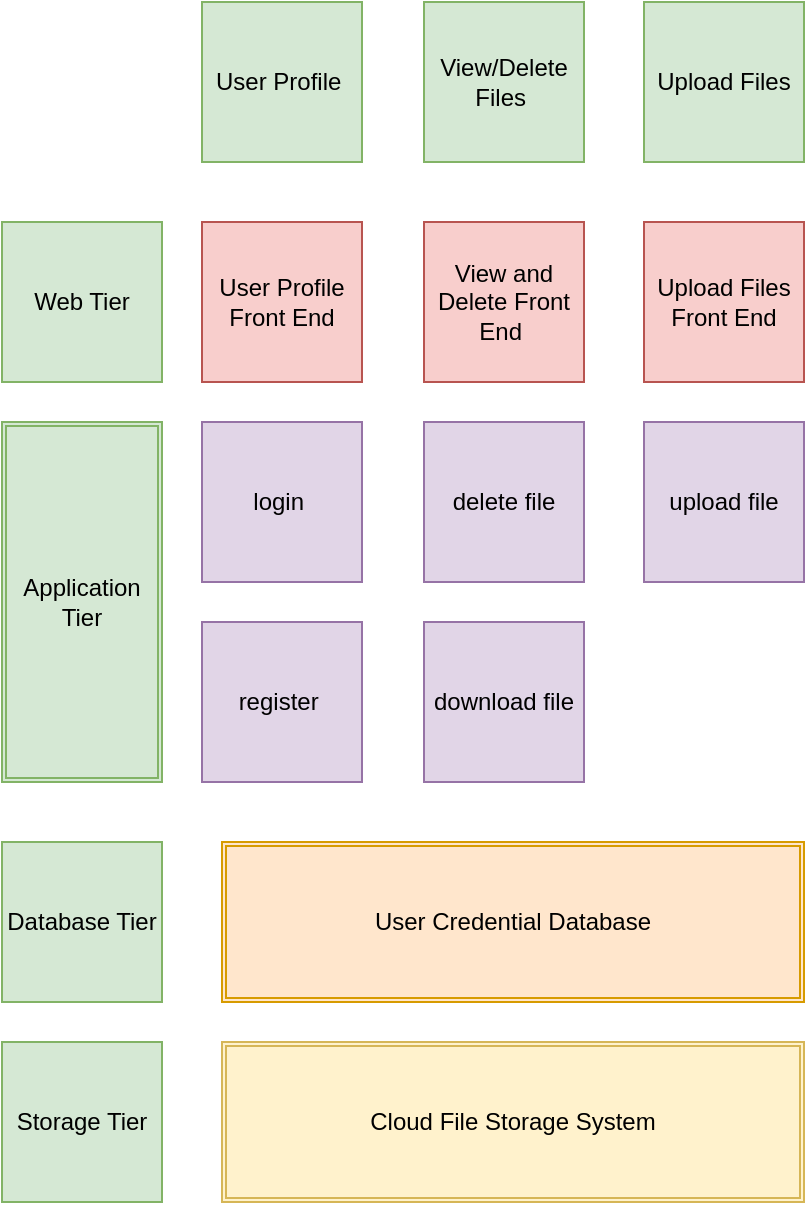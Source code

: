<mxfile version="20.5.3" type="device"><diagram id="C5RBs43oDa-KdzZeNtuy" name="Page-1"><mxGraphModel dx="1209" dy="1498" grid="1" gridSize="10" guides="1" tooltips="1" connect="1" arrows="1" fold="1" page="1" pageScale="1" pageWidth="1169" pageHeight="827" math="0" shadow="0"><root><mxCell id="WIyWlLk6GJQsqaUBKTNV-0"/><mxCell id="WIyWlLk6GJQsqaUBKTNV-1" parent="WIyWlLk6GJQsqaUBKTNV-0"/><mxCell id="4zJl9A9tdYKJErFBLPtg-14" value="User Profile&amp;nbsp;" style="whiteSpace=wrap;html=1;aspect=fixed;fillColor=#d5e8d4;strokeColor=#82b366;" parent="WIyWlLk6GJQsqaUBKTNV-1" vertex="1"><mxGeometry x="499" y="-140" width="80" height="80" as="geometry"/></mxCell><mxCell id="4zJl9A9tdYKJErFBLPtg-15" value="View/Delete Files&amp;nbsp;" style="whiteSpace=wrap;html=1;aspect=fixed;fillColor=#d5e8d4;strokeColor=#82b366;" parent="WIyWlLk6GJQsqaUBKTNV-1" vertex="1"><mxGeometry x="610" y="-140" width="80" height="80" as="geometry"/></mxCell><mxCell id="4zJl9A9tdYKJErFBLPtg-17" value="Web Tier" style="whiteSpace=wrap;html=1;aspect=fixed;fillColor=#d5e8d4;strokeColor=#82b366;" parent="WIyWlLk6GJQsqaUBKTNV-1" vertex="1"><mxGeometry x="399" y="-30" width="80" height="80" as="geometry"/></mxCell><mxCell id="4zJl9A9tdYKJErFBLPtg-20" value="User Profile Front End" style="whiteSpace=wrap;html=1;aspect=fixed;fillColor=#f8cecc;strokeColor=#b85450;" parent="WIyWlLk6GJQsqaUBKTNV-1" vertex="1"><mxGeometry x="499" y="-30" width="80" height="80" as="geometry"/></mxCell><mxCell id="4zJl9A9tdYKJErFBLPtg-21" value="View and Delete Front End&amp;nbsp;" style="whiteSpace=wrap;html=1;aspect=fixed;fillColor=#f8cecc;strokeColor=#b85450;" parent="WIyWlLk6GJQsqaUBKTNV-1" vertex="1"><mxGeometry x="610" y="-30" width="80" height="80" as="geometry"/></mxCell><mxCell id="4zJl9A9tdYKJErFBLPtg-22" value="Upload Files Front End" style="whiteSpace=wrap;html=1;aspect=fixed;fillColor=#f8cecc;strokeColor=#b85450;" parent="WIyWlLk6GJQsqaUBKTNV-1" vertex="1"><mxGeometry x="720" y="-30" width="80" height="80" as="geometry"/></mxCell><mxCell id="4zJl9A9tdYKJErFBLPtg-24" value="Storage Tier" style="whiteSpace=wrap;html=1;aspect=fixed;fillColor=#d5e8d4;strokeColor=#82b366;" parent="WIyWlLk6GJQsqaUBKTNV-1" vertex="1"><mxGeometry x="399" y="380" width="80" height="80" as="geometry"/></mxCell><mxCell id="4zJl9A9tdYKJErFBLPtg-25" value="Database Tier" style="whiteSpace=wrap;html=1;aspect=fixed;fillColor=#d5e8d4;strokeColor=#82b366;" parent="WIyWlLk6GJQsqaUBKTNV-1" vertex="1"><mxGeometry x="399" y="280" width="80" height="80" as="geometry"/></mxCell><mxCell id="4zJl9A9tdYKJErFBLPtg-27" value="Upload Files" style="whiteSpace=wrap;html=1;aspect=fixed;fillColor=#d5e8d4;strokeColor=#82b366;" parent="WIyWlLk6GJQsqaUBKTNV-1" vertex="1"><mxGeometry x="720" y="-140" width="80" height="80" as="geometry"/></mxCell><mxCell id="4zJl9A9tdYKJErFBLPtg-30" value="login_view" style="whiteSpace=wrap;html=1;aspect=fixed;fillColor=#e1d5e7;strokeColor=#9673a6;" parent="WIyWlLk6GJQsqaUBKTNV-1" vertex="1"><mxGeometry x="499" y="70" width="80" height="80" as="geometry"/></mxCell><mxCell id="4zJl9A9tdYKJErFBLPtg-31" value="register&amp;nbsp;" style="whiteSpace=wrap;html=1;aspect=fixed;fillColor=#e1d5e7;strokeColor=#9673a6;" parent="WIyWlLk6GJQsqaUBKTNV-1" vertex="1"><mxGeometry x="499" y="170" width="80" height="80" as="geometry"/></mxCell><mxCell id="4zJl9A9tdYKJErFBLPtg-33" value="upload file" style="whiteSpace=wrap;html=1;aspect=fixed;fillColor=#e1d5e7;strokeColor=#9673a6;" parent="WIyWlLk6GJQsqaUBKTNV-1" vertex="1"><mxGeometry x="720" y="70" width="80" height="80" as="geometry"/></mxCell><mxCell id="4zJl9A9tdYKJErFBLPtg-34" value="User Credential Database" style="shape=ext;double=1;whiteSpace=wrap;html=1;fillColor=#ffe6cc;strokeColor=#d79b00;" parent="WIyWlLk6GJQsqaUBKTNV-1" vertex="1"><mxGeometry x="509" y="280" width="291" height="80" as="geometry"/></mxCell><mxCell id="4zJl9A9tdYKJErFBLPtg-41" value="delete file" style="whiteSpace=wrap;html=1;aspect=fixed;fillColor=#e1d5e7;strokeColor=#9673a6;" parent="WIyWlLk6GJQsqaUBKTNV-1" vertex="1"><mxGeometry x="610" y="70" width="80" height="80" as="geometry"/></mxCell><mxCell id="4zJl9A9tdYKJErFBLPtg-42" value="download file" style="whiteSpace=wrap;html=1;aspect=fixed;fillColor=#e1d5e7;strokeColor=#9673a6;" parent="WIyWlLk6GJQsqaUBKTNV-1" vertex="1"><mxGeometry x="610" y="170" width="80" height="80" as="geometry"/></mxCell><mxCell id="RexvZhvVZg4S4dmwbQe3-0" value="Cloud File Storage System" style="shape=ext;double=1;whiteSpace=wrap;html=1;fillColor=#fff2cc;strokeColor=#d6b656;" parent="WIyWlLk6GJQsqaUBKTNV-1" vertex="1"><mxGeometry x="509" y="380" width="291" height="80" as="geometry"/></mxCell><mxCell id="RexvZhvVZg4S4dmwbQe3-1" value="Application Tier" style="shape=ext;double=1;whiteSpace=wrap;html=1;fillColor=#d5e8d4;strokeColor=#82b366;" parent="WIyWlLk6GJQsqaUBKTNV-1" vertex="1"><mxGeometry x="399" y="70" width="80" height="180" as="geometry"/></mxCell><mxCell id="Owr44hSAnnCzuLfblkfO-0" value="login&amp;nbsp;" style="whiteSpace=wrap;html=1;aspect=fixed;fillColor=#e1d5e7;strokeColor=#9673a6;" parent="WIyWlLk6GJQsqaUBKTNV-1" vertex="1"><mxGeometry x="499" y="70" width="80" height="80" as="geometry"/></mxCell></root></mxGraphModel></diagram></mxfile>